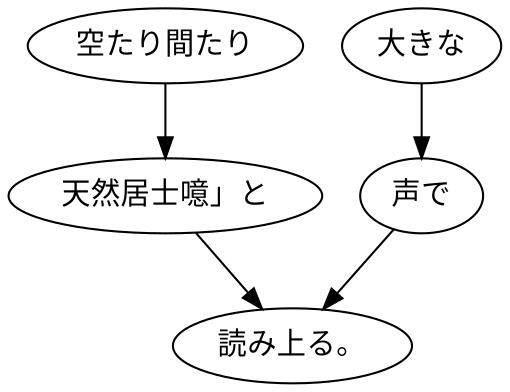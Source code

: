 digraph graph1389 {
	node0 [label="空たり間たり"];
	node1 [label="天然居士噫」と"];
	node2 [label="大きな"];
	node3 [label="声で"];
	node4 [label="読み上る。"];
	node0 -> node1;
	node1 -> node4;
	node2 -> node3;
	node3 -> node4;
}
